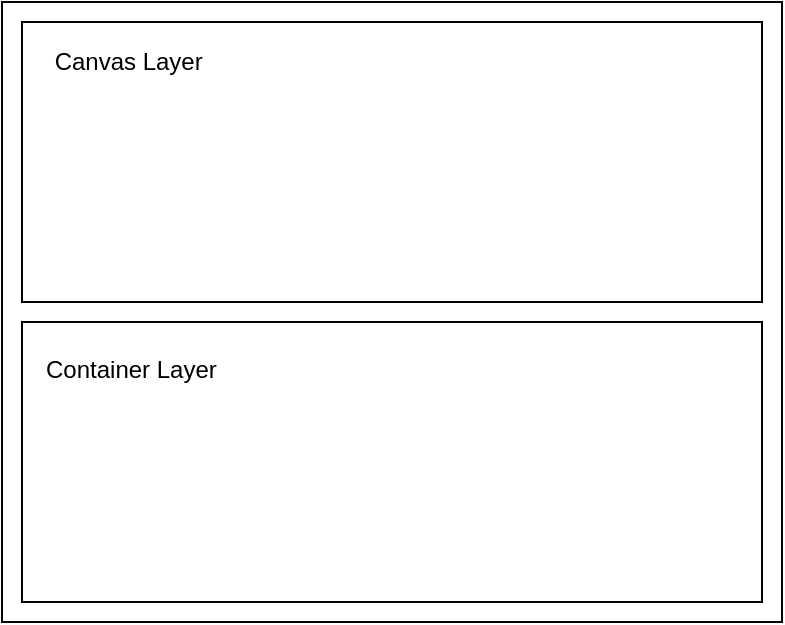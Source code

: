 <mxfile version="12.4.2" type="github" pages="1">
  <diagram id="PS6CkbCGK_Jx9P1KLLng" name="Page-1">
    <mxGraphModel dx="1422" dy="713" grid="1" gridSize="10" guides="1" tooltips="1" connect="1" arrows="1" fold="1" page="1" pageScale="1" pageWidth="827" pageHeight="1169" math="0" shadow="0">
      <root>
        <mxCell id="0"/>
        <mxCell id="1" parent="0"/>
        <mxCell id="pWyQKgAAWOfDp7dY90Hm-5" value="" style="rounded=0;whiteSpace=wrap;html=1;" parent="1" vertex="1">
          <mxGeometry x="200" y="370" width="390" height="310" as="geometry"/>
        </mxCell>
        <mxCell id="pWyQKgAAWOfDp7dY90Hm-6" value="" style="rounded=0;whiteSpace=wrap;html=1;" parent="1" vertex="1">
          <mxGeometry x="210" y="380" width="370" height="140" as="geometry"/>
        </mxCell>
        <mxCell id="pWyQKgAAWOfDp7dY90Hm-8" value="" style="rounded=0;whiteSpace=wrap;html=1;" parent="1" vertex="1">
          <mxGeometry x="210" y="530" width="370" height="140" as="geometry"/>
        </mxCell>
        <mxCell id="pWyQKgAAWOfDp7dY90Hm-9" value="Canvas Layer&amp;nbsp;" style="text;html=1;strokeColor=none;fillColor=none;align=center;verticalAlign=middle;whiteSpace=wrap;rounded=0;" parent="1" vertex="1">
          <mxGeometry x="220" y="390" width="90" height="20" as="geometry"/>
        </mxCell>
        <mxCell id="pWyQKgAAWOfDp7dY90Hm-11" value="Container Layer" style="text;html=1;" parent="1" vertex="1">
          <mxGeometry x="220" y="540" width="100" height="30" as="geometry"/>
        </mxCell>
      </root>
    </mxGraphModel>
  </diagram>
</mxfile>

